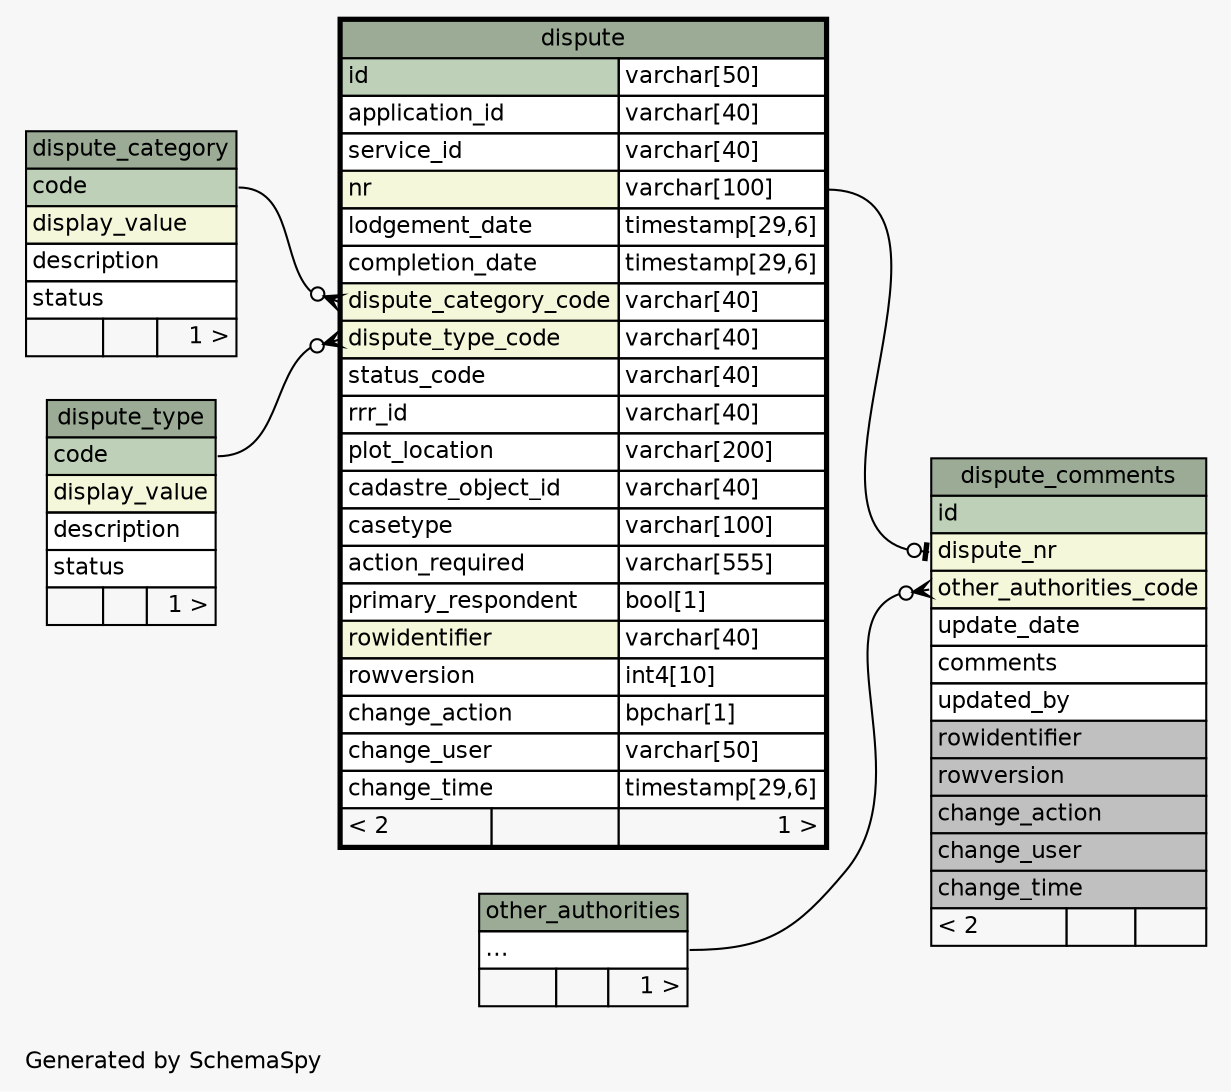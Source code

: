 // dot 2.36.0 on Windows 7 6.1
// SchemaSpy rev 590
digraph "twoDegreesRelationshipsDiagram" {
  graph [
    rankdir="RL"
    bgcolor="#f7f7f7"
    label="\nGenerated by SchemaSpy"
    labeljust="l"
    nodesep="0.18"
    ranksep="0.46"
    fontname="Helvetica"
    fontsize="11"
  ];
  node [
    fontname="Helvetica"
    fontsize="11"
    shape="plaintext"
  ];
  edge [
    arrowsize="0.8"
  ];
  "dispute":"dispute_category_code":w -> "dispute_category":"code":e [arrowhead=none dir=back arrowtail=crowodot];
  "dispute":"dispute_type_code":w -> "dispute_type":"code":e [arrowhead=none dir=back arrowtail=crowodot];
  "dispute_comments":"dispute_nr":w -> "dispute":"nr.type":e [arrowhead=none dir=back arrowtail=teeodot];
  "dispute_comments":"other_authorities_code":w -> "other_authorities":"elipses":e [arrowhead=none dir=back arrowtail=crowodot];
  "dispute" [
    label=<
    <TABLE BORDER="2" CELLBORDER="1" CELLSPACING="0" BGCOLOR="#ffffff">
      <TR><TD COLSPAN="3" BGCOLOR="#9bab96" ALIGN="CENTER">dispute</TD></TR>
      <TR><TD PORT="id" COLSPAN="2" BGCOLOR="#bed1b8" ALIGN="LEFT">id</TD><TD PORT="id.type" ALIGN="LEFT">varchar[50]</TD></TR>
      <TR><TD PORT="application_id" COLSPAN="2" ALIGN="LEFT">application_id</TD><TD PORT="application_id.type" ALIGN="LEFT">varchar[40]</TD></TR>
      <TR><TD PORT="service_id" COLSPAN="2" ALIGN="LEFT">service_id</TD><TD PORT="service_id.type" ALIGN="LEFT">varchar[40]</TD></TR>
      <TR><TD PORT="nr" COLSPAN="2" BGCOLOR="#f4f7da" ALIGN="LEFT">nr</TD><TD PORT="nr.type" ALIGN="LEFT">varchar[100]</TD></TR>
      <TR><TD PORT="lodgement_date" COLSPAN="2" ALIGN="LEFT">lodgement_date</TD><TD PORT="lodgement_date.type" ALIGN="LEFT">timestamp[29,6]</TD></TR>
      <TR><TD PORT="completion_date" COLSPAN="2" ALIGN="LEFT">completion_date</TD><TD PORT="completion_date.type" ALIGN="LEFT">timestamp[29,6]</TD></TR>
      <TR><TD PORT="dispute_category_code" COLSPAN="2" BGCOLOR="#f4f7da" ALIGN="LEFT">dispute_category_code</TD><TD PORT="dispute_category_code.type" ALIGN="LEFT">varchar[40]</TD></TR>
      <TR><TD PORT="dispute_type_code" COLSPAN="2" BGCOLOR="#f4f7da" ALIGN="LEFT">dispute_type_code</TD><TD PORT="dispute_type_code.type" ALIGN="LEFT">varchar[40]</TD></TR>
      <TR><TD PORT="status_code" COLSPAN="2" ALIGN="LEFT">status_code</TD><TD PORT="status_code.type" ALIGN="LEFT">varchar[40]</TD></TR>
      <TR><TD PORT="rrr_id" COLSPAN="2" ALIGN="LEFT">rrr_id</TD><TD PORT="rrr_id.type" ALIGN="LEFT">varchar[40]</TD></TR>
      <TR><TD PORT="plot_location" COLSPAN="2" ALIGN="LEFT">plot_location</TD><TD PORT="plot_location.type" ALIGN="LEFT">varchar[200]</TD></TR>
      <TR><TD PORT="cadastre_object_id" COLSPAN="2" ALIGN="LEFT">cadastre_object_id</TD><TD PORT="cadastre_object_id.type" ALIGN="LEFT">varchar[40]</TD></TR>
      <TR><TD PORT="casetype" COLSPAN="2" ALIGN="LEFT">casetype</TD><TD PORT="casetype.type" ALIGN="LEFT">varchar[100]</TD></TR>
      <TR><TD PORT="action_required" COLSPAN="2" ALIGN="LEFT">action_required</TD><TD PORT="action_required.type" ALIGN="LEFT">varchar[555]</TD></TR>
      <TR><TD PORT="primary_respondent" COLSPAN="2" ALIGN="LEFT">primary_respondent</TD><TD PORT="primary_respondent.type" ALIGN="LEFT">bool[1]</TD></TR>
      <TR><TD PORT="rowidentifier" COLSPAN="2" BGCOLOR="#f4f7da" ALIGN="LEFT">rowidentifier</TD><TD PORT="rowidentifier.type" ALIGN="LEFT">varchar[40]</TD></TR>
      <TR><TD PORT="rowversion" COLSPAN="2" ALIGN="LEFT">rowversion</TD><TD PORT="rowversion.type" ALIGN="LEFT">int4[10]</TD></TR>
      <TR><TD PORT="change_action" COLSPAN="2" ALIGN="LEFT">change_action</TD><TD PORT="change_action.type" ALIGN="LEFT">bpchar[1]</TD></TR>
      <TR><TD PORT="change_user" COLSPAN="2" ALIGN="LEFT">change_user</TD><TD PORT="change_user.type" ALIGN="LEFT">varchar[50]</TD></TR>
      <TR><TD PORT="change_time" COLSPAN="2" ALIGN="LEFT">change_time</TD><TD PORT="change_time.type" ALIGN="LEFT">timestamp[29,6]</TD></TR>
      <TR><TD ALIGN="LEFT" BGCOLOR="#f7f7f7">&lt; 2</TD><TD ALIGN="RIGHT" BGCOLOR="#f7f7f7">  </TD><TD ALIGN="RIGHT" BGCOLOR="#f7f7f7">1 &gt;</TD></TR>
    </TABLE>>
    URL="dispute.html"
    tooltip="dispute"
  ];
  "dispute_category" [
    label=<
    <TABLE BORDER="0" CELLBORDER="1" CELLSPACING="0" BGCOLOR="#ffffff">
      <TR><TD COLSPAN="3" BGCOLOR="#9bab96" ALIGN="CENTER">dispute_category</TD></TR>
      <TR><TD PORT="code" COLSPAN="3" BGCOLOR="#bed1b8" ALIGN="LEFT">code</TD></TR>
      <TR><TD PORT="display_value" COLSPAN="3" BGCOLOR="#f4f7da" ALIGN="LEFT">display_value</TD></TR>
      <TR><TD PORT="description" COLSPAN="3" ALIGN="LEFT">description</TD></TR>
      <TR><TD PORT="status" COLSPAN="3" ALIGN="LEFT">status</TD></TR>
      <TR><TD ALIGN="LEFT" BGCOLOR="#f7f7f7">  </TD><TD ALIGN="RIGHT" BGCOLOR="#f7f7f7">  </TD><TD ALIGN="RIGHT" BGCOLOR="#f7f7f7">1 &gt;</TD></TR>
    </TABLE>>
    URL="dispute_category.html"
    tooltip="dispute_category"
  ];
  "dispute_comments" [
    label=<
    <TABLE BORDER="0" CELLBORDER="1" CELLSPACING="0" BGCOLOR="#ffffff">
      <TR><TD COLSPAN="3" BGCOLOR="#9bab96" ALIGN="CENTER">dispute_comments</TD></TR>
      <TR><TD PORT="id" COLSPAN="3" BGCOLOR="#bed1b8" ALIGN="LEFT">id</TD></TR>
      <TR><TD PORT="dispute_nr" COLSPAN="3" BGCOLOR="#f4f7da" ALIGN="LEFT">dispute_nr</TD></TR>
      <TR><TD PORT="other_authorities_code" COLSPAN="3" BGCOLOR="#f4f7da" ALIGN="LEFT">other_authorities_code</TD></TR>
      <TR><TD PORT="update_date" COLSPAN="3" ALIGN="LEFT">update_date</TD></TR>
      <TR><TD PORT="comments" COLSPAN="3" ALIGN="LEFT">comments</TD></TR>
      <TR><TD PORT="updated_by" COLSPAN="3" ALIGN="LEFT">updated_by</TD></TR>
      <TR><TD PORT="rowidentifier" COLSPAN="3" BGCOLOR="#c0c0c0" ALIGN="LEFT">rowidentifier</TD></TR>
      <TR><TD PORT="rowversion" COLSPAN="3" BGCOLOR="#c0c0c0" ALIGN="LEFT">rowversion</TD></TR>
      <TR><TD PORT="change_action" COLSPAN="3" BGCOLOR="#c0c0c0" ALIGN="LEFT">change_action</TD></TR>
      <TR><TD PORT="change_user" COLSPAN="3" BGCOLOR="#c0c0c0" ALIGN="LEFT">change_user</TD></TR>
      <TR><TD PORT="change_time" COLSPAN="3" BGCOLOR="#c0c0c0" ALIGN="LEFT">change_time</TD></TR>
      <TR><TD ALIGN="LEFT" BGCOLOR="#f7f7f7">&lt; 2</TD><TD ALIGN="RIGHT" BGCOLOR="#f7f7f7">  </TD><TD ALIGN="RIGHT" BGCOLOR="#f7f7f7">  </TD></TR>
    </TABLE>>
    URL="dispute_comments.html"
    tooltip="dispute_comments"
  ];
  "dispute_type" [
    label=<
    <TABLE BORDER="0" CELLBORDER="1" CELLSPACING="0" BGCOLOR="#ffffff">
      <TR><TD COLSPAN="3" BGCOLOR="#9bab96" ALIGN="CENTER">dispute_type</TD></TR>
      <TR><TD PORT="code" COLSPAN="3" BGCOLOR="#bed1b8" ALIGN="LEFT">code</TD></TR>
      <TR><TD PORT="display_value" COLSPAN="3" BGCOLOR="#f4f7da" ALIGN="LEFT">display_value</TD></TR>
      <TR><TD PORT="description" COLSPAN="3" ALIGN="LEFT">description</TD></TR>
      <TR><TD PORT="status" COLSPAN="3" ALIGN="LEFT">status</TD></TR>
      <TR><TD ALIGN="LEFT" BGCOLOR="#f7f7f7">  </TD><TD ALIGN="RIGHT" BGCOLOR="#f7f7f7">  </TD><TD ALIGN="RIGHT" BGCOLOR="#f7f7f7">1 &gt;</TD></TR>
    </TABLE>>
    URL="dispute_type.html"
    tooltip="dispute_type"
  ];
  "other_authorities" [
    label=<
    <TABLE BORDER="0" CELLBORDER="1" CELLSPACING="0" BGCOLOR="#ffffff">
      <TR><TD COLSPAN="3" BGCOLOR="#9bab96" ALIGN="CENTER">other_authorities</TD></TR>
      <TR><TD PORT="elipses" COLSPAN="3" ALIGN="LEFT">...</TD></TR>
      <TR><TD ALIGN="LEFT" BGCOLOR="#f7f7f7">  </TD><TD ALIGN="RIGHT" BGCOLOR="#f7f7f7">  </TD><TD ALIGN="RIGHT" BGCOLOR="#f7f7f7">1 &gt;</TD></TR>
    </TABLE>>
    URL="other_authorities.html"
    tooltip="other_authorities"
  ];
}
